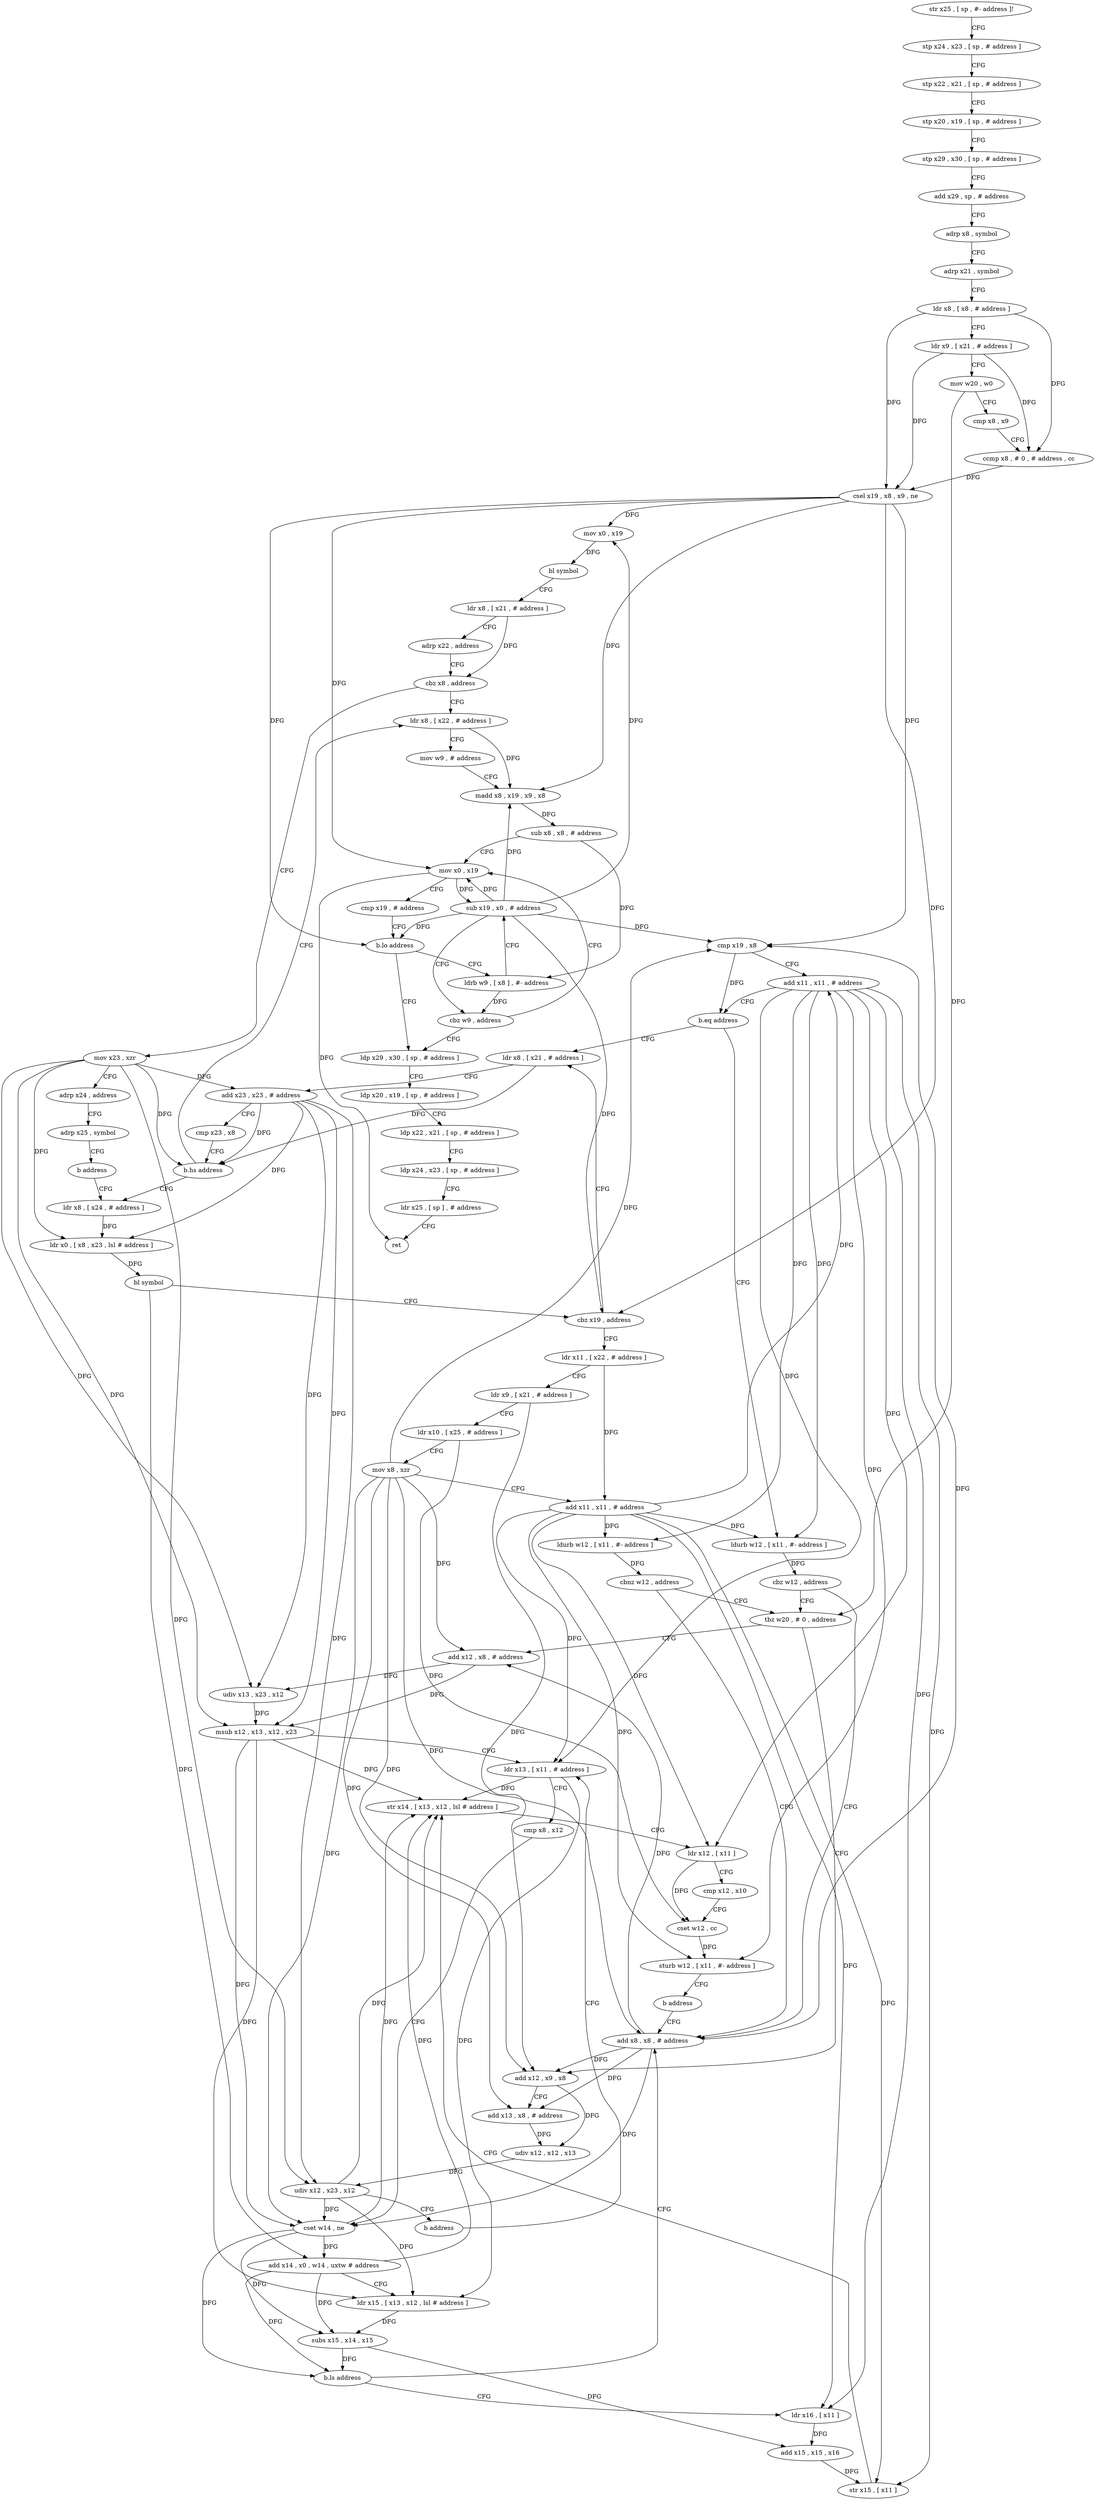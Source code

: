 digraph "func" {
"4232304" [label = "str x25 , [ sp , #- address ]!" ]
"4232308" [label = "stp x24 , x23 , [ sp , # address ]" ]
"4232312" [label = "stp x22 , x21 , [ sp , # address ]" ]
"4232316" [label = "stp x20 , x19 , [ sp , # address ]" ]
"4232320" [label = "stp x29 , x30 , [ sp , # address ]" ]
"4232324" [label = "add x29 , sp , # address" ]
"4232328" [label = "adrp x8 , symbol" ]
"4232332" [label = "adrp x21 , symbol" ]
"4232336" [label = "ldr x8 , [ x8 , # address ]" ]
"4232340" [label = "ldr x9 , [ x21 , # address ]" ]
"4232344" [label = "mov w20 , w0" ]
"4232348" [label = "cmp x8 , x9" ]
"4232352" [label = "ccmp x8 , # 0 , # address , cc" ]
"4232356" [label = "csel x19 , x8 , x9 , ne" ]
"4232360" [label = "mov x0 , x19" ]
"4232364" [label = "bl symbol" ]
"4232368" [label = "ldr x8 , [ x21 , # address ]" ]
"4232372" [label = "adrp x22 , address" ]
"4232376" [label = "cbz x8 , address" ]
"4232580" [label = "ldr x8 , [ x22 , # address ]" ]
"4232380" [label = "mov x23 , xzr" ]
"4232584" [label = "mov w9 , # address" ]
"4232588" [label = "madd x8 , x19 , x9 , x8" ]
"4232592" [label = "sub x8 , x8 , # address" ]
"4232596" [label = "mov x0 , x19" ]
"4232384" [label = "adrp x24 , address" ]
"4232388" [label = "adrp x25 , symbol" ]
"4232392" [label = "b address" ]
"4232412" [label = "ldr x8 , [ x24 , # address ]" ]
"4232620" [label = "ldp x29 , x30 , [ sp , # address ]" ]
"4232624" [label = "ldp x20 , x19 , [ sp , # address ]" ]
"4232628" [label = "ldp x22 , x21 , [ sp , # address ]" ]
"4232632" [label = "ldp x24 , x23 , [ sp , # address ]" ]
"4232636" [label = "ldr x25 , [ sp ] , # address" ]
"4232640" [label = "ret" ]
"4232608" [label = "ldrb w9 , [ x8 ] , #- address" ]
"4232612" [label = "sub x19 , x0 , # address" ]
"4232616" [label = "cbz w9 , address" ]
"4232416" [label = "ldr x0 , [ x8 , x23 , lsl # address ]" ]
"4232420" [label = "bl symbol" ]
"4232424" [label = "cbz x19 , address" ]
"4232396" [label = "ldr x8 , [ x21 , # address ]" ]
"4232428" [label = "ldr x11 , [ x22 , # address ]" ]
"4232600" [label = "cmp x19 , # address" ]
"4232604" [label = "b.lo address" ]
"4232400" [label = "add x23 , x23 , # address" ]
"4232404" [label = "cmp x23 , x8" ]
"4232408" [label = "b.hs address" ]
"4232432" [label = "ldr x9 , [ x21 , # address ]" ]
"4232436" [label = "ldr x10 , [ x25 , # address ]" ]
"4232440" [label = "mov x8 , xzr" ]
"4232444" [label = "add x11 , x11 , # address" ]
"4232448" [label = "ldurb w12 , [ x11 , #- address ]" ]
"4232452" [label = "cbnz w12 , address" ]
"4232480" [label = "tbz w20 , # 0 , address" ]
"4232456" [label = "add x8 , x8 , # address" ]
"4232504" [label = "add x12 , x8 , # address" ]
"4232484" [label = "add x12 , x9 , x8" ]
"4232460" [label = "cmp x19 , x8" ]
"4232464" [label = "add x11 , x11 , # address" ]
"4232468" [label = "b.eq address" ]
"4232472" [label = "ldurb w12 , [ x11 , #- address ]" ]
"4232508" [label = "udiv x13 , x23 , x12" ]
"4232512" [label = "msub x12 , x13 , x12 , x23" ]
"4232516" [label = "ldr x13 , [ x11 , # address ]" ]
"4232488" [label = "add x13 , x8 , # address" ]
"4232492" [label = "udiv x12 , x12 , x13" ]
"4232496" [label = "udiv x12 , x23 , x12" ]
"4232500" [label = "b address" ]
"4232476" [label = "cbz w12 , address" ]
"4232544" [label = "ldr x16 , [ x11 ]" ]
"4232548" [label = "add x15 , x15 , x16" ]
"4232552" [label = "str x15 , [ x11 ]" ]
"4232556" [label = "str x14 , [ x13 , x12 , lsl # address ]" ]
"4232560" [label = "ldr x12 , [ x11 ]" ]
"4232564" [label = "cmp x12 , x10" ]
"4232568" [label = "cset w12 , cc" ]
"4232572" [label = "sturb w12 , [ x11 , #- address ]" ]
"4232576" [label = "b address" ]
"4232520" [label = "cmp x8 , x12" ]
"4232524" [label = "cset w14 , ne" ]
"4232528" [label = "add x14 , x0 , w14 , uxtw # address" ]
"4232532" [label = "ldr x15 , [ x13 , x12 , lsl # address ]" ]
"4232536" [label = "subs x15 , x14 , x15" ]
"4232540" [label = "b.ls address" ]
"4232304" -> "4232308" [ label = "CFG" ]
"4232308" -> "4232312" [ label = "CFG" ]
"4232312" -> "4232316" [ label = "CFG" ]
"4232316" -> "4232320" [ label = "CFG" ]
"4232320" -> "4232324" [ label = "CFG" ]
"4232324" -> "4232328" [ label = "CFG" ]
"4232328" -> "4232332" [ label = "CFG" ]
"4232332" -> "4232336" [ label = "CFG" ]
"4232336" -> "4232340" [ label = "CFG" ]
"4232336" -> "4232352" [ label = "DFG" ]
"4232336" -> "4232356" [ label = "DFG" ]
"4232340" -> "4232344" [ label = "CFG" ]
"4232340" -> "4232352" [ label = "DFG" ]
"4232340" -> "4232356" [ label = "DFG" ]
"4232344" -> "4232348" [ label = "CFG" ]
"4232344" -> "4232480" [ label = "DFG" ]
"4232348" -> "4232352" [ label = "CFG" ]
"4232352" -> "4232356" [ label = "DFG" ]
"4232356" -> "4232360" [ label = "DFG" ]
"4232356" -> "4232588" [ label = "DFG" ]
"4232356" -> "4232596" [ label = "DFG" ]
"4232356" -> "4232604" [ label = "DFG" ]
"4232356" -> "4232424" [ label = "DFG" ]
"4232356" -> "4232460" [ label = "DFG" ]
"4232360" -> "4232364" [ label = "DFG" ]
"4232364" -> "4232368" [ label = "CFG" ]
"4232368" -> "4232372" [ label = "CFG" ]
"4232368" -> "4232376" [ label = "DFG" ]
"4232372" -> "4232376" [ label = "CFG" ]
"4232376" -> "4232580" [ label = "CFG" ]
"4232376" -> "4232380" [ label = "CFG" ]
"4232580" -> "4232584" [ label = "CFG" ]
"4232580" -> "4232588" [ label = "DFG" ]
"4232380" -> "4232384" [ label = "CFG" ]
"4232380" -> "4232416" [ label = "DFG" ]
"4232380" -> "4232400" [ label = "DFG" ]
"4232380" -> "4232408" [ label = "DFG" ]
"4232380" -> "4232508" [ label = "DFG" ]
"4232380" -> "4232512" [ label = "DFG" ]
"4232380" -> "4232496" [ label = "DFG" ]
"4232584" -> "4232588" [ label = "CFG" ]
"4232588" -> "4232592" [ label = "DFG" ]
"4232592" -> "4232596" [ label = "CFG" ]
"4232592" -> "4232608" [ label = "DFG" ]
"4232596" -> "4232600" [ label = "CFG" ]
"4232596" -> "4232640" [ label = "DFG" ]
"4232596" -> "4232612" [ label = "DFG" ]
"4232384" -> "4232388" [ label = "CFG" ]
"4232388" -> "4232392" [ label = "CFG" ]
"4232392" -> "4232412" [ label = "CFG" ]
"4232412" -> "4232416" [ label = "DFG" ]
"4232620" -> "4232624" [ label = "CFG" ]
"4232624" -> "4232628" [ label = "CFG" ]
"4232628" -> "4232632" [ label = "CFG" ]
"4232632" -> "4232636" [ label = "CFG" ]
"4232636" -> "4232640" [ label = "CFG" ]
"4232608" -> "4232612" [ label = "CFG" ]
"4232608" -> "4232616" [ label = "DFG" ]
"4232612" -> "4232616" [ label = "CFG" ]
"4232612" -> "4232360" [ label = "DFG" ]
"4232612" -> "4232588" [ label = "DFG" ]
"4232612" -> "4232596" [ label = "DFG" ]
"4232612" -> "4232604" [ label = "DFG" ]
"4232612" -> "4232424" [ label = "DFG" ]
"4232612" -> "4232460" [ label = "DFG" ]
"4232616" -> "4232596" [ label = "CFG" ]
"4232616" -> "4232620" [ label = "CFG" ]
"4232416" -> "4232420" [ label = "DFG" ]
"4232420" -> "4232424" [ label = "CFG" ]
"4232420" -> "4232528" [ label = "DFG" ]
"4232424" -> "4232396" [ label = "CFG" ]
"4232424" -> "4232428" [ label = "CFG" ]
"4232396" -> "4232400" [ label = "CFG" ]
"4232396" -> "4232408" [ label = "DFG" ]
"4232428" -> "4232432" [ label = "CFG" ]
"4232428" -> "4232444" [ label = "DFG" ]
"4232600" -> "4232604" [ label = "CFG" ]
"4232604" -> "4232620" [ label = "CFG" ]
"4232604" -> "4232608" [ label = "CFG" ]
"4232400" -> "4232404" [ label = "CFG" ]
"4232400" -> "4232416" [ label = "DFG" ]
"4232400" -> "4232408" [ label = "DFG" ]
"4232400" -> "4232508" [ label = "DFG" ]
"4232400" -> "4232512" [ label = "DFG" ]
"4232400" -> "4232496" [ label = "DFG" ]
"4232404" -> "4232408" [ label = "CFG" ]
"4232408" -> "4232580" [ label = "CFG" ]
"4232408" -> "4232412" [ label = "CFG" ]
"4232432" -> "4232436" [ label = "CFG" ]
"4232432" -> "4232484" [ label = "DFG" ]
"4232436" -> "4232440" [ label = "CFG" ]
"4232436" -> "4232568" [ label = "DFG" ]
"4232440" -> "4232444" [ label = "CFG" ]
"4232440" -> "4232456" [ label = "DFG" ]
"4232440" -> "4232460" [ label = "DFG" ]
"4232440" -> "4232504" [ label = "DFG" ]
"4232440" -> "4232484" [ label = "DFG" ]
"4232440" -> "4232488" [ label = "DFG" ]
"4232440" -> "4232524" [ label = "DFG" ]
"4232444" -> "4232448" [ label = "DFG" ]
"4232444" -> "4232464" [ label = "DFG" ]
"4232444" -> "4232472" [ label = "DFG" ]
"4232444" -> "4232516" [ label = "DFG" ]
"4232444" -> "4232544" [ label = "DFG" ]
"4232444" -> "4232552" [ label = "DFG" ]
"4232444" -> "4232560" [ label = "DFG" ]
"4232444" -> "4232572" [ label = "DFG" ]
"4232448" -> "4232452" [ label = "DFG" ]
"4232452" -> "4232480" [ label = "CFG" ]
"4232452" -> "4232456" [ label = "CFG" ]
"4232480" -> "4232504" [ label = "CFG" ]
"4232480" -> "4232484" [ label = "CFG" ]
"4232456" -> "4232460" [ label = "DFG" ]
"4232456" -> "4232504" [ label = "DFG" ]
"4232456" -> "4232484" [ label = "DFG" ]
"4232456" -> "4232488" [ label = "DFG" ]
"4232456" -> "4232524" [ label = "DFG" ]
"4232504" -> "4232508" [ label = "DFG" ]
"4232504" -> "4232512" [ label = "DFG" ]
"4232484" -> "4232488" [ label = "CFG" ]
"4232484" -> "4232492" [ label = "DFG" ]
"4232460" -> "4232464" [ label = "CFG" ]
"4232460" -> "4232468" [ label = "DFG" ]
"4232464" -> "4232468" [ label = "CFG" ]
"4232464" -> "4232448" [ label = "DFG" ]
"4232464" -> "4232472" [ label = "DFG" ]
"4232464" -> "4232516" [ label = "DFG" ]
"4232464" -> "4232544" [ label = "DFG" ]
"4232464" -> "4232552" [ label = "DFG" ]
"4232464" -> "4232560" [ label = "DFG" ]
"4232464" -> "4232572" [ label = "DFG" ]
"4232468" -> "4232396" [ label = "CFG" ]
"4232468" -> "4232472" [ label = "CFG" ]
"4232472" -> "4232476" [ label = "DFG" ]
"4232508" -> "4232512" [ label = "DFG" ]
"4232512" -> "4232516" [ label = "CFG" ]
"4232512" -> "4232524" [ label = "DFG" ]
"4232512" -> "4232532" [ label = "DFG" ]
"4232512" -> "4232556" [ label = "DFG" ]
"4232516" -> "4232520" [ label = "CFG" ]
"4232516" -> "4232532" [ label = "DFG" ]
"4232516" -> "4232556" [ label = "DFG" ]
"4232488" -> "4232492" [ label = "DFG" ]
"4232492" -> "4232496" [ label = "DFG" ]
"4232496" -> "4232500" [ label = "CFG" ]
"4232496" -> "4232524" [ label = "DFG" ]
"4232496" -> "4232532" [ label = "DFG" ]
"4232496" -> "4232556" [ label = "DFG" ]
"4232500" -> "4232516" [ label = "CFG" ]
"4232476" -> "4232456" [ label = "CFG" ]
"4232476" -> "4232480" [ label = "CFG" ]
"4232544" -> "4232548" [ label = "DFG" ]
"4232548" -> "4232552" [ label = "DFG" ]
"4232552" -> "4232556" [ label = "CFG" ]
"4232556" -> "4232560" [ label = "CFG" ]
"4232560" -> "4232564" [ label = "CFG" ]
"4232560" -> "4232568" [ label = "DFG" ]
"4232564" -> "4232568" [ label = "CFG" ]
"4232568" -> "4232572" [ label = "DFG" ]
"4232572" -> "4232576" [ label = "CFG" ]
"4232576" -> "4232456" [ label = "CFG" ]
"4232520" -> "4232524" [ label = "CFG" ]
"4232524" -> "4232528" [ label = "DFG" ]
"4232524" -> "4232536" [ label = "DFG" ]
"4232524" -> "4232540" [ label = "DFG" ]
"4232524" -> "4232556" [ label = "DFG" ]
"4232528" -> "4232532" [ label = "CFG" ]
"4232528" -> "4232536" [ label = "DFG" ]
"4232528" -> "4232540" [ label = "DFG" ]
"4232528" -> "4232556" [ label = "DFG" ]
"4232532" -> "4232536" [ label = "DFG" ]
"4232536" -> "4232540" [ label = "DFG" ]
"4232536" -> "4232548" [ label = "DFG" ]
"4232540" -> "4232456" [ label = "CFG" ]
"4232540" -> "4232544" [ label = "CFG" ]
}
